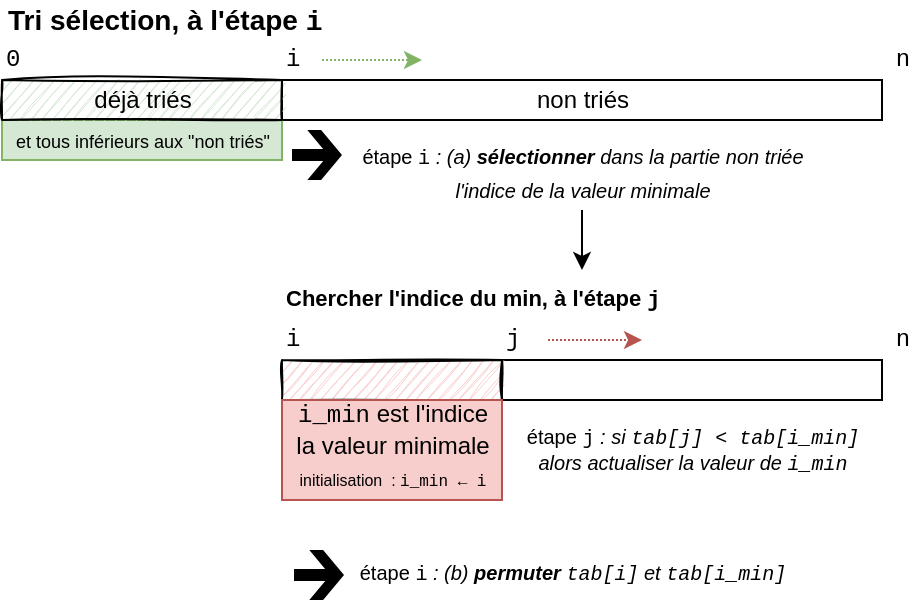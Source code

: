 <mxfile scale="4" border="0">
    <diagram id="_XF6_Xsw8ZZClXzvhntR" name="Page-1">
        <mxGraphModel dx="606" dy="412" grid="1" gridSize="10" guides="1" tooltips="1" connect="1" arrows="1" fold="1" page="1" pageScale="1" pageWidth="583" pageHeight="827" math="0" shadow="0">
            <root>
                <mxCell id="0"/>
                <mxCell id="1" parent="0"/>
                <mxCell id="3" value="" style="whiteSpace=wrap;html=1;rounded=0;fontFamily=Courier New;" parent="1" vertex="1">
                    <mxGeometry x="260" y="80" width="300" height="20" as="geometry"/>
                </mxCell>
                <mxCell id="4" value="0" style="text;html=1;align=left;verticalAlign=middle;resizable=0;points=[];autosize=1;strokeColor=none;fillColor=none;fontFamily=Courier New;" parent="1" vertex="1">
                    <mxGeometry x="120" y="60" width="20" height="20" as="geometry"/>
                </mxCell>
                <mxCell id="38" style="edgeStyle=none;html=1;fillColor=#d5e8d4;strokeColor=#82b366;dashed=1;dashPattern=1 1;" edge="1" parent="1" source="5">
                    <mxGeometry relative="1" as="geometry">
                        <mxPoint x="330" y="70" as="targetPoint"/>
                    </mxGeometry>
                </mxCell>
                <mxCell id="5" value="i" style="text;html=1;align=left;verticalAlign=middle;resizable=0;points=[];autosize=1;strokeColor=none;fillColor=none;fontFamily=Courier New;" parent="1" vertex="1">
                    <mxGeometry x="260" y="60" width="20" height="20" as="geometry"/>
                </mxCell>
                <mxCell id="6" value="n" style="text;html=1;align=center;verticalAlign=middle;resizable=0;points=[];autosize=1;strokeColor=none;fillColor=none;fontFamily=Courier New;" parent="1" vertex="1">
                    <mxGeometry x="560" y="60" width="20" height="20" as="geometry"/>
                </mxCell>
                <mxCell id="10" value="&lt;font face=&quot;Helvetica&quot;&gt;non triés&lt;/font&gt;" style="text;html=1;align=center;verticalAlign=middle;resizable=0;points=[];autosize=1;strokeColor=none;fillColor=none;fontFamily=Courier New;" parent="1" vertex="1">
                    <mxGeometry x="380" y="80" width="60" height="20" as="geometry"/>
                </mxCell>
                <mxCell id="12" value="i" style="text;html=1;align=left;verticalAlign=middle;resizable=0;points=[];autosize=1;strokeColor=none;fillColor=none;fontFamily=Courier New;" parent="1" vertex="1">
                    <mxGeometry x="260" y="200" width="20" height="20" as="geometry"/>
                </mxCell>
                <mxCell id="13" value="n" style="text;html=1;align=center;verticalAlign=middle;resizable=0;points=[];autosize=1;strokeColor=none;fillColor=none;fontFamily=Courier New;" parent="1" vertex="1">
                    <mxGeometry x="560" y="200" width="20" height="20" as="geometry"/>
                </mxCell>
                <mxCell id="40" style="edgeStyle=none;html=1;dashed=1;dashPattern=1 1;sourcePerimeterSpacing=3;fillColor=#f8cecc;strokeColor=#b85450;" edge="1" parent="1" source="14">
                    <mxGeometry relative="1" as="geometry">
                        <mxPoint x="440" y="210" as="targetPoint"/>
                    </mxGeometry>
                </mxCell>
                <mxCell id="14" value="j" style="text;html=1;align=left;verticalAlign=middle;resizable=0;points=[];autosize=1;strokeColor=none;fillColor=none;fontFamily=Courier New;" parent="1" vertex="1">
                    <mxGeometry x="370" y="200" width="20" height="20" as="geometry"/>
                </mxCell>
                <mxCell id="15" value="" style="whiteSpace=wrap;html=1;rounded=0;fontFamily=Courier New;" parent="1" vertex="1">
                    <mxGeometry x="370" y="220" width="190" height="20" as="geometry"/>
                </mxCell>
                <mxCell id="11" value="" style="whiteSpace=wrap;html=1;rounded=0;fontFamily=Courier New;fillColor=#f8cecc;strokeColor=#000000;sketch=1;" parent="1" vertex="1">
                    <mxGeometry x="260" y="220" width="110" height="20" as="geometry"/>
                </mxCell>
                <mxCell id="18" value="" style="group;fillColor=#d5e8d4;strokeColor=#82b366;container=0;" parent="1" vertex="1" connectable="0">
                    <mxGeometry x="120" y="100" width="140" height="20" as="geometry"/>
                </mxCell>
                <mxCell id="2" value="" style="rounded=0;whiteSpace=wrap;html=1;fontFamily=Courier New;fillColor=#d5e8d4;strokeColor=#000000;sketch=1;shadow=0;glass=0;" parent="1" vertex="1">
                    <mxGeometry x="120" y="80" width="140" height="20" as="geometry"/>
                </mxCell>
                <mxCell id="19" value="&lt;font face=&quot;Helvetica&quot; style=&quot;font-size: 14px&quot;&gt;Tri sélection, à l'étape &lt;/font&gt;&lt;font style=&quot;font-size: 14px&quot;&gt;i&lt;/font&gt;" style="text;html=1;align=left;verticalAlign=middle;resizable=0;points=[];autosize=1;strokeColor=none;fillColor=none;fontSize=14;fontFamily=Courier New;fontStyle=1" parent="1" vertex="1">
                    <mxGeometry x="121" y="40" width="170" height="20" as="geometry"/>
                </mxCell>
                <mxCell id="23" style="edgeStyle=none;html=1;fontFamily=Helvetica;fontSize=10;" parent="1" source="21" edge="1">
                    <mxGeometry relative="1" as="geometry">
                        <mxPoint x="410" y="175" as="targetPoint"/>
                    </mxGeometry>
                </mxCell>
                <mxCell id="21" value="&lt;span style=&quot;font-size: 10px&quot;&gt;&lt;span style=&quot;font-style: normal&quot;&gt;étape &lt;font face=&quot;Courier New&quot;&gt;i&lt;/font&gt;&amp;nbsp;&lt;/span&gt;: (a) &lt;b&gt;sélectionner&lt;/b&gt; dans la partie non triée&lt;br&gt;l'indice de&amp;nbsp;la valeur minimale&lt;br&gt;&lt;/span&gt;" style="text;html=1;align=center;verticalAlign=middle;resizable=0;points=[];autosize=1;strokeColor=none;fillColor=none;fontSize=14;fontFamily=Helvetica;fontStyle=2" parent="1" vertex="1">
                    <mxGeometry x="290" y="105" width="240" height="40" as="geometry"/>
                </mxCell>
                <mxCell id="8" value="&lt;font face=&quot;Helvetica&quot; style=&quot;font-size: 9px&quot;&gt;et tous inférieurs aux &quot;non triés&quot;&lt;/font&gt;" style="text;html=1;align=center;verticalAlign=middle;resizable=0;points=[];autosize=1;strokeColor=none;fillColor=none;fontFamily=Helvetica;" parent="1" vertex="1">
                    <mxGeometry x="120" y="100" width="140" height="20" as="geometry"/>
                </mxCell>
                <mxCell id="24" value="&lt;font face=&quot;Helvetica&quot; style=&quot;font-size: 11px&quot;&gt;Chercher l'indice du min, à l'étape &lt;/font&gt;&lt;font style=&quot;font-size: 11px&quot;&gt;j&lt;/font&gt;" style="text;html=1;align=left;verticalAlign=middle;resizable=0;points=[];autosize=1;strokeColor=none;fillColor=none;fontSize=11;fontFamily=Courier New;fontStyle=1" parent="1" vertex="1">
                    <mxGeometry x="260" y="180" width="200" height="20" as="geometry"/>
                </mxCell>
                <mxCell id="25" value="&lt;span style=&quot;font-style: normal&quot;&gt;&lt;font face=&quot;Helvetica&quot; style=&quot;font-size: 10px&quot;&gt;étape &lt;/font&gt;&lt;font style=&quot;font-size: 10px&quot;&gt;j&lt;/font&gt;&lt;/span&gt;&lt;font face=&quot;Helvetica&quot; style=&quot;font-size: 10px&quot;&gt;&amp;nbsp;: si &lt;/font&gt;&lt;font style=&quot;font-size: 10px&quot;&gt;tab[j] &amp;lt;&amp;nbsp;tab[i_min]&lt;br style=&quot;font-size: 10px&quot;&gt;&lt;div style=&quot;font-size: 10px&quot;&gt;&lt;span style=&quot;font-size: 10px&quot;&gt;&lt;font face=&quot;Helvetica&quot;&gt;alors actualiser la valeur de &lt;/font&gt;i_min&lt;/span&gt;&lt;/div&gt;&lt;/font&gt;" style="text;html=1;align=center;verticalAlign=middle;resizable=0;points=[];autosize=1;strokeColor=none;fillColor=none;fontSize=10;fontFamily=Courier New;fontStyle=2" parent="1" vertex="1">
                    <mxGeometry x="375" y="250" width="180" height="30" as="geometry"/>
                </mxCell>
                <mxCell id="7" value="&lt;font face=&quot;Helvetica&quot;&gt;déjà triés&lt;/font&gt;" style="text;html=1;align=center;verticalAlign=middle;resizable=0;points=[];autosize=1;strokeColor=none;fillColor=none;fontFamily=Courier New;" parent="1" vertex="1">
                    <mxGeometry x="160" y="80" width="60" height="20" as="geometry"/>
                </mxCell>
                <mxCell id="31" value="" style="group;fillColor=#f8cecc;strokeColor=#b85450;" parent="1" vertex="1" connectable="0">
                    <mxGeometry x="260" y="240" width="110" height="50" as="geometry"/>
                </mxCell>
                <mxCell id="17" value="i_min&lt;font face=&quot;Helvetica&quot;&gt; est l'indice&lt;br&gt;la valeur minimale&lt;/font&gt;" style="text;html=1;align=center;verticalAlign=middle;resizable=0;points=[];autosize=1;fontFamily=Courier New;" parent="31" vertex="1">
                    <mxGeometry width="110" height="30" as="geometry"/>
                </mxCell>
                <mxCell id="30" value="&lt;font face=&quot;Helvetica&quot; style=&quot;font-size: 8px;&quot;&gt;initialisation&amp;nbsp;&amp;nbsp;:&amp;nbsp;&lt;/font&gt;&lt;span style=&quot;font-family: &amp;quot;courier new&amp;quot;; font-size: 8px;&quot;&gt;i_min ← i&lt;/span&gt;" style="text;html=1;align=center;verticalAlign=middle;resizable=0;points=[];autosize=1;fontSize=8;fontFamily=Courier New;" parent="31" vertex="1">
                    <mxGeometry y="30" width="110" height="20" as="geometry"/>
                </mxCell>
                <mxCell id="33" value="" style="shape=mxgraph.signs.travel.arrow_east;html=1;pointerEvents=1;fillColor=#000000;strokeColor=none;verticalLabelPosition=bottom;verticalAlign=top;align=center;sketch=0;rounded=0;shadow=0;glass=0;fontFamily=Courier New;fontSize=8;" parent="1" vertex="1">
                    <mxGeometry x="265" y="105" width="25" height="25" as="geometry"/>
                </mxCell>
                <mxCell id="35" value="&lt;span style=&quot;font-size: 10px&quot;&gt;&lt;span style=&quot;font-style: normal&quot;&gt;étape &lt;font face=&quot;Courier New&quot;&gt;i&lt;/font&gt;&amp;nbsp;&lt;/span&gt;: (b) &lt;b&gt;permuter&lt;/b&gt; &lt;font face=&quot;Courier New&quot;&gt;tab[i]&lt;/font&gt; et &lt;font face=&quot;Courier New&quot;&gt;tab[i_min]&lt;/font&gt;&lt;br&gt;&lt;/span&gt;" style="text;html=1;align=center;verticalAlign=middle;resizable=0;points=[];autosize=1;strokeColor=none;fillColor=none;fontSize=14;fontFamily=Helvetica;fontStyle=2" parent="1" vertex="1">
                    <mxGeometry x="290" y="315" width="230" height="20" as="geometry"/>
                </mxCell>
                <mxCell id="36" value="" style="shape=mxgraph.signs.travel.arrow_east;html=1;pointerEvents=1;fillColor=#000000;strokeColor=none;verticalLabelPosition=bottom;verticalAlign=top;align=center;sketch=0;rounded=0;shadow=0;glass=0;fontFamily=Courier New;fontSize=8;" parent="1" vertex="1">
                    <mxGeometry x="266" y="315" width="25" height="25" as="geometry"/>
                </mxCell>
            </root>
        </mxGraphModel>
    </diagram>
</mxfile>